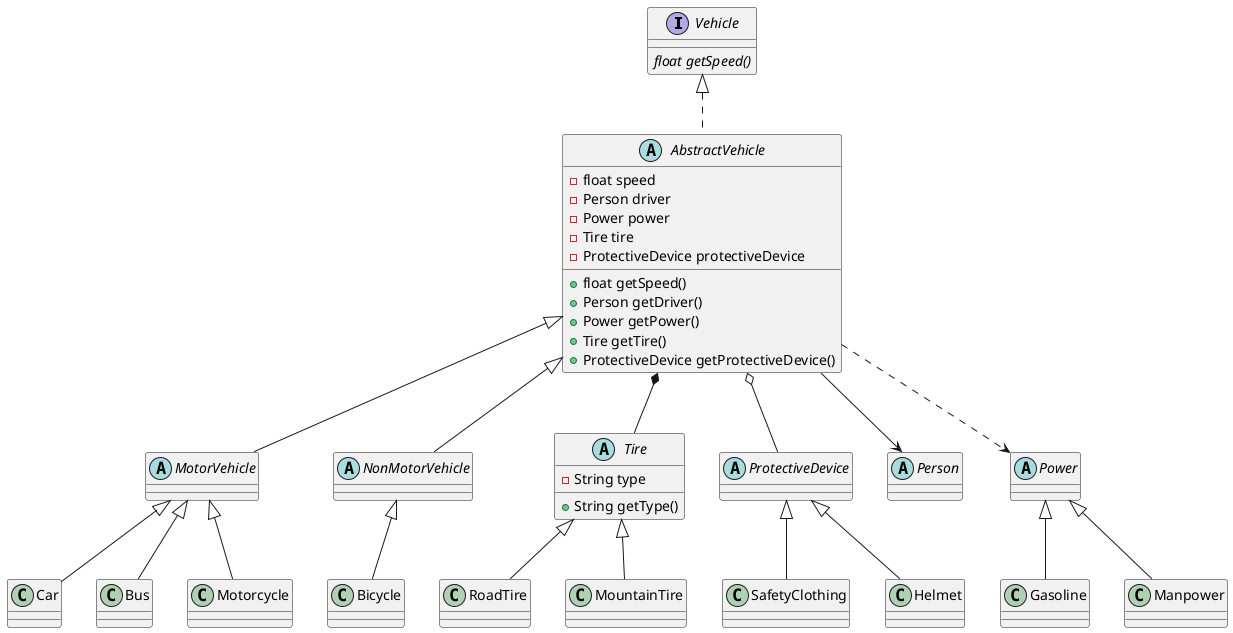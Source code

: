 @startuml


interface Vehicle {
{abstract} float getSpeed()
}

abstract AbstractVehicle {
-float speed
-Person driver
-Power power
-Tire tire
-ProtectiveDevice protectiveDevice
+float getSpeed()
+Person getDriver()
+Power getPower()
+Tire getTire()
+ProtectiveDevice getProtectiveDevice()
}

abstract class MotorVehicle {
}

abstract class NonMotorVehicle {
}

class Car {

}

class Bus {
}

class Motorcycle {
}

class Bicycle {
}


abstract class Tire {
-String type
+String getType()
}

class RoadTire {
}

class MountainTire {
}

abstract class ProtectiveDevice {
}

class SafetyClothing {
}

class Helmet {
}

abstract Person {
}

abstract class Power {
}

class Gasoline {
}

class Manpower {
}


Vehicle <|.. AbstractVehicle

AbstractVehicle <|-- MotorVehicle
AbstractVehicle <|-- NonMotorVehicle
AbstractVehicle *-- Tire
AbstractVehicle o-- ProtectiveDevice
AbstractVehicle --> Person
AbstractVehicle ..> Power

MotorVehicle <|-- Car
MotorVehicle <|-- Bus
MotorVehicle <|-- Motorcycle
NonMotorVehicle <|-- Bicycle

Tire <|-- RoadTire
Tire <|-- MountainTire

ProtectiveDevice <|-- SafetyClothing
ProtectiveDevice <|-- Helmet

Power <|-- Gasoline
Power <|-- Manpower

@enduml